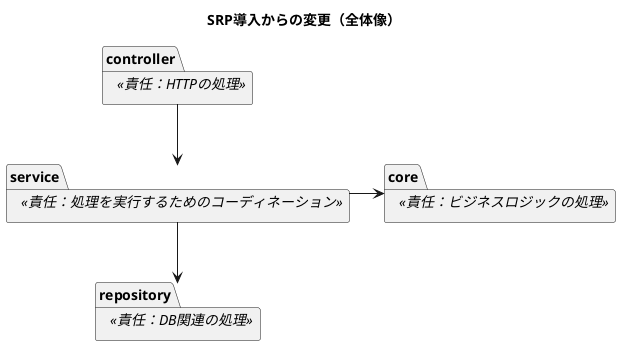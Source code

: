@startuml
title SRP導入からの変更（全体像）

package controller <<責任：HTTPの処理>> {
}
package service <<責任：処理を実行するためのコーディネーション>> {
}
package repository <<責任：DB関連の処理>> {
}
package core <<責任：ビジネスロジックの処理>> {
}

controller --> service
service --> repository
service -> core

@enduml

